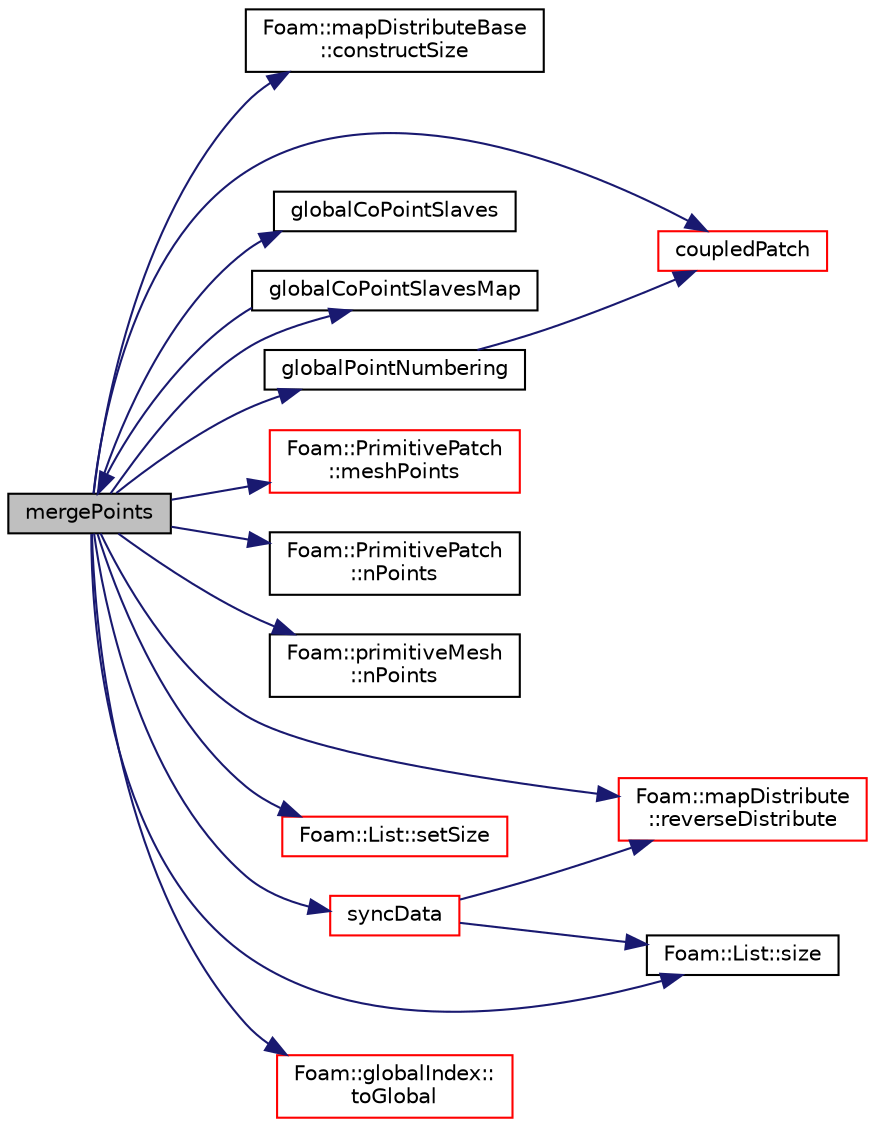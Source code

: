 digraph "mergePoints"
{
  bgcolor="transparent";
  edge [fontname="Helvetica",fontsize="10",labelfontname="Helvetica",labelfontsize="10"];
  node [fontname="Helvetica",fontsize="10",shape=record];
  rankdir="LR";
  Node1 [label="mergePoints",height=0.2,width=0.4,color="black", fillcolor="grey75", style="filled", fontcolor="black"];
  Node1 -> Node2 [color="midnightblue",fontsize="10",style="solid",fontname="Helvetica"];
  Node2 [label="Foam::mapDistributeBase\l::constructSize",height=0.2,width=0.4,color="black",URL="$a01439.html#a31e35cc37553bf187f244f12f1ad9c37",tooltip="Constructed data size. "];
  Node1 -> Node3 [color="midnightblue",fontsize="10",style="solid",fontname="Helvetica"];
  Node3 [label="coupledPatch",height=0.2,width=0.4,color="red",URL="$a00949.html#afbcae5ee9ab7ebe172d3809f611d745d",tooltip="Return patch of all coupled faces. "];
  Node1 -> Node4 [color="midnightblue",fontsize="10",style="solid",fontname="Helvetica"];
  Node4 [label="globalCoPointSlaves",height=0.2,width=0.4,color="black",URL="$a00949.html#a1fcda682b7be60ff6140dbc752924d7c"];
  Node1 -> Node5 [color="midnightblue",fontsize="10",style="solid",fontname="Helvetica"];
  Node5 [label="globalCoPointSlavesMap",height=0.2,width=0.4,color="black",URL="$a00949.html#ab52285621ca75e00b03f68a0a65c16bc"];
  Node5 -> Node1 [color="midnightblue",fontsize="10",style="solid",fontname="Helvetica"];
  Node1 -> Node6 [color="midnightblue",fontsize="10",style="solid",fontname="Helvetica"];
  Node6 [label="globalPointNumbering",height=0.2,width=0.4,color="black",URL="$a00949.html#a76ea4aeaea723e10a265a12de1b4e076",tooltip="Numbering of coupled points is according to coupledPatch. "];
  Node6 -> Node3 [color="midnightblue",fontsize="10",style="solid",fontname="Helvetica"];
  Node1 -> Node7 [color="midnightblue",fontsize="10",style="solid",fontname="Helvetica"];
  Node7 [label="Foam::PrimitivePatch\l::meshPoints",height=0.2,width=0.4,color="red",URL="$a02023.html#ae4935f85c38392518565dd7c666e3caf",tooltip="Return labelList of mesh points in patch. They are constructed. "];
  Node1 -> Node8 [color="midnightblue",fontsize="10",style="solid",fontname="Helvetica"];
  Node8 [label="Foam::PrimitivePatch\l::nPoints",height=0.2,width=0.4,color="black",URL="$a02023.html#a9927abeba2c8506177084d644b6e573a",tooltip="Return number of points supporting patch faces. "];
  Node1 -> Node9 [color="midnightblue",fontsize="10",style="solid",fontname="Helvetica"];
  Node9 [label="Foam::primitiveMesh\l::nPoints",height=0.2,width=0.4,color="black",URL="$a02020.html#a9927abeba2c8506177084d644b6e573a"];
  Node1 -> Node10 [color="midnightblue",fontsize="10",style="solid",fontname="Helvetica"];
  Node10 [label="Foam::mapDistribute\l::reverseDistribute",height=0.2,width=0.4,color="red",URL="$a01438.html#ae5978ec7d5cfaaa710d2266027280062",tooltip="Reverse distribute data using default commsType. "];
  Node1 -> Node11 [color="midnightblue",fontsize="10",style="solid",fontname="Helvetica"];
  Node11 [label="Foam::List::setSize",height=0.2,width=0.4,color="red",URL="$a01397.html#aedb985ffeaf1bdbfeccc2a8730405703",tooltip="Reset size of List. "];
  Node1 -> Node12 [color="midnightblue",fontsize="10",style="solid",fontname="Helvetica"];
  Node12 [label="Foam::List::size",height=0.2,width=0.4,color="black",URL="$a01397.html#a8a5f6fa29bd4b500caf186f60245b384",tooltip="Override size to be inconsistent with allocated storage. "];
  Node1 -> Node13 [color="midnightblue",fontsize="10",style="solid",fontname="Helvetica"];
  Node13 [label="syncData",height=0.2,width=0.4,color="red",URL="$a00949.html#a81fffc5ec4bfe50dd3ba0a3ca38ee2f1",tooltip="Helper: synchronise data with transforms. "];
  Node13 -> Node10 [color="midnightblue",fontsize="10",style="solid",fontname="Helvetica"];
  Node13 -> Node12 [color="midnightblue",fontsize="10",style="solid",fontname="Helvetica"];
  Node1 -> Node14 [color="midnightblue",fontsize="10",style="solid",fontname="Helvetica"];
  Node14 [label="Foam::globalIndex::\ltoGlobal",height=0.2,width=0.4,color="red",URL="$a00947.html#a7d52ac47ea25cc49744fc5658630a929",tooltip="From local to global. "];
}
